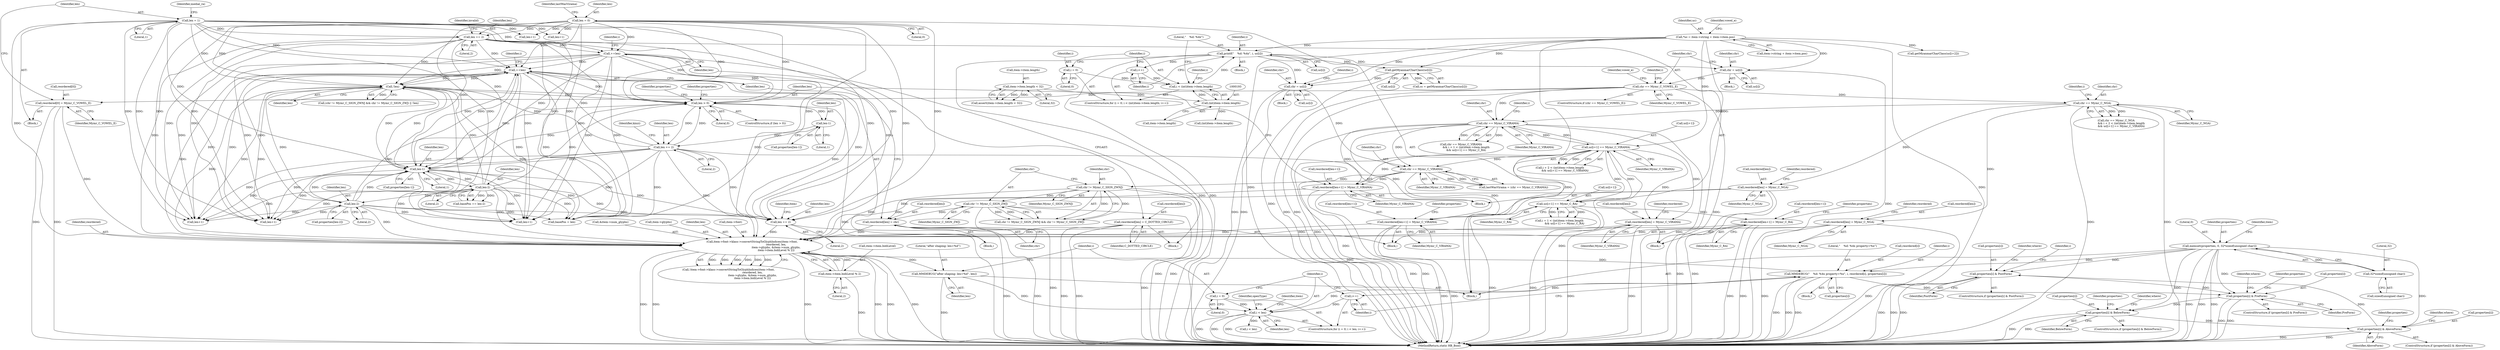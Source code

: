 digraph "0_Chrome_2953a669ec0a32a25c6250d34bf895ec0eb63d27@array" {
"1000755" [label="(Call,properties[i] & PostForm)"];
"1000744" [label="(Call,properties[i] & AboveForm)"];
"1000733" [label="(Call,properties[i] & BelowForm)"];
"1000169" [label="(Call,memset(properties, 0, 32*sizeof(unsigned char)))"];
"1000172" [label="(Call,32*sizeof(unsigned char))"];
"1000722" [label="(Call,properties[i] & PreForm)"];
"1000682" [label="(Call,MMDEBUG(\"    %d: %4x property=%x\", i, reordered[i], properties[i]))"];
"1000640" [label="(Call,i < len)"];
"1000637" [label="(Call,i = 0)"];
"1000643" [label="(Call,i++)"];
"1000633" [label="(Call,MMDEBUG(\"after shaping: len=%d\", len))"];
"1000611" [label="(Call,item->font->klass->convertStringToGlyphIndices(item->font,\n                                                        reordered, len,\n                                                        item->glyphs, &item->num_glyphs,\n                                                        item->item.bidiLevel % 2))"];
"1000582" [label="(Call,reordered[len] = Mymr_C_NGA)"];
"1000245" [label="(Call,chr == Mymr_C_NGA)"];
"1000231" [label="(Call,chr == Mymr_C_VOWEL_E)"];
"1000225" [label="(Call,chr = uc[i])"];
"1000121" [label="(Call,*uc = item->string + item->item.pos)"];
"1000202" [label="(Call,printf(\"    %d: %4x\", i, uc[i]))"];
"1000190" [label="(Call,i < (int)item->item.length)"];
"1000187" [label="(Call,i = 0)"];
"1000199" [label="(Call,i++)"];
"1000192" [label="(Call,(int)item->item.length)"];
"1000177" [label="(Call,item->item.length < 32)"];
"1000448" [label="(Call,reordered[len] = Mymr_C_NGA)"];
"1000357" [label="(Call,reordered[len+1] = Mymr_C_RA)"];
"1000309" [label="(Call,uc[i+1] == Mymr_C_RA)"];
"1000260" [label="(Call,uc[i+1] == Mymr_C_VIRAMA)"];
"1000294" [label="(Call,chr == Mymr_C_VIRAMA)"];
"1000339" [label="(Call,reordered[0] = Mymr_C_VOWEL_E)"];
"1000453" [label="(Call,reordered[len+1] = Mymr_C_VIRAMA)"];
"1000548" [label="(Call,chr == Mymr_C_VIRAMA)"];
"1000406" [label="(Call,chr = uc[i])"];
"1000431" [label="(Call,getMyanmarCharClass(uc[i]))"];
"1000570" [label="(Call,reordered[len] = chr)"];
"1000561" [label="(Call,chr != Mymr_C_SIGN_ZWNJ)"];
"1000564" [label="(Call,chr != Mymr_C_SIGN_ZWJ)"];
"1000382" [label="(Call,reordered[len] = C_DOTTED_CIRCLE)"];
"1000587" [label="(Call,reordered[len+1] = Mymr_C_VIRAMA)"];
"1000352" [label="(Call,reordered[len] = Mymr_C_VIRAMA)"];
"1000606" [label="(Call,len += 2)"];
"1000376" [label="(Call,len += 2)"];
"1000154" [label="(Call,len = 0)"];
"1000344" [label="(Call,len = 1)"];
"1000567" [label="(Call,!len)"];
"1000387" [label="(Call,++len)"];
"1000476" [label="(Call,len += 2)"];
"1000467" [label="(Call,len-1)"];
"1000461" [label="(Call,len > 0)"];
"1000542" [label="(Call,len-2)"];
"1000520" [label="(Call,len-1)"];
"1000575" [label="(Call,++len)"];
"1000536" [label="(Call,len-2)"];
"1000624" [label="(Call,item->item.bidiLevel % 2)"];
"1000755" [label="(Call,properties[i] & PostForm)"];
"1000726" [label="(Identifier,PreForm)"];
"1000611" [label="(Call,item->font->klass->convertStringToGlyphIndices(item->font,\n                                                        reordered, len,\n                                                        item->glyphs, &item->num_glyphs,\n                                                        item->item.bidiLevel % 2))"];
"1000538" [label="(Literal,2)"];
"1000473" [label="(Identifier,properties)"];
"1000549" [label="(Identifier,chr)"];
"1000188" [label="(Identifier,i)"];
"1000461" [label="(Call,len > 0)"];
"1000192" [label="(Call,(int)item->item.length)"];
"1000574" [label="(Identifier,chr)"];
"1000544" [label="(Literal,2)"];
"1000183" [label="(Literal,32)"];
"1000266" [label="(Identifier,Mymr_C_VIRAMA)"];
"1000381" [label="(Block,)"];
"1000205" [label="(Call,uc[i])"];
"1000454" [label="(Call,reordered[len+1])"];
"1000199" [label="(Call,i++)"];
"1000634" [label="(Literal,\"after shaping: len=%d\")"];
"1000194" [label="(Call,item->item.length)"];
"1000186" [label="(ControlStructure,for (i = 0; i < (int)item->item.length; i++))"];
"1000310" [label="(Call,uc[i+1])"];
"1000561" [label="(Call,chr != Mymr_C_SIGN_ZWNJ)"];
"1000613" [label="(Identifier,item)"];
"1000759" [label="(Identifier,PostForm)"];
"1000564" [label="(Call,chr != Mymr_C_SIGN_ZWJ)"];
"1000231" [label="(Call,chr == Mymr_C_VOWEL_E)"];
"1000520" [label="(Call,len-1)"];
"1000537" [label="(Identifier,len)"];
"1000737" [label="(Identifier,BelowForm)"];
"1000300" [label="(Identifier,i)"];
"1000432" [label="(Call,uc[i])"];
"1000793" [label="(MethodReturn,static HB_Bool)"];
"1000202" [label="(Call,printf(\"    %d: %4x\", i, uc[i]))"];
"1000624" [label="(Call,item->item.bidiLevel % 2)"];
"1000134" [label="(Identifier,vowel_e)"];
"1000587" [label="(Call,reordered[len+1] = Mymr_C_VIRAMA)"];
"1000684" [label="(Identifier,i)"];
"1000309" [label="(Call,uc[i+1] == Mymr_C_RA)"];
"1000363" [label="(Identifier,Mymr_C_RA)"];
"1000227" [label="(Call,uc[i])"];
"1000569" [label="(Block,)"];
"1000746" [label="(Identifier,properties)"];
"1000172" [label="(Call,32*sizeof(unsigned char))"];
"1000271" [label="(Call,getMyanmarCharClass(uc[i+2]))"];
"1000560" [label="(Call,chr != Mymr_C_SIGN_ZWNJ && chr != Mymr_C_SIGN_ZWJ)"];
"1000407" [label="(Identifier,chr)"];
"1000722" [label="(Call,properties[i] & PreForm)"];
"1000230" [label="(ControlStructure,if (chr == Mymr_C_VOWEL_E))"];
"1000606" [label="(Call,len += 2)"];
"1000692" [label="(Identifier,openType)"];
"1000406" [label="(Call,chr = uc[i])"];
"1000431" [label="(Call,getMyanmarCharClass(uc[i]))"];
"1000232" [label="(Identifier,chr)"];
"1000565" [label="(Identifier,chr)"];
"1000352" [label="(Call,reordered[len] = Mymr_C_VIRAMA)"];
"1000391" [label="(Identifier,i)"];
"1000521" [label="(Identifier,len)"];
"1000568" [label="(Identifier,len)"];
"1000356" [label="(Identifier,Mymr_C_VIRAMA)"];
"1000559" [label="(Call,(chr != Mymr_C_SIGN_ZWNJ && chr != Mymr_C_SIGN_ZWJ) || !len)"];
"1000293" [label="(Call,chr == Mymr_C_VIRAMA\n            && i + 1 < (int)item->item.length\n            && uc[i+1] == Mymr_C_RA)"];
"1000743" [label="(ControlStructure,if (properties[i] & AboveForm))"];
"1000762" [label="(Identifier,where)"];
"1000576" [label="(Identifier,len)"];
"1000563" [label="(Identifier,Mymr_C_SIGN_ZWNJ)"];
"1000372" [label="(Call,len+1)"];
"1000642" [label="(Identifier,len)"];
"1000448" [label="(Call,reordered[len] = Mymr_C_NGA)"];
"1000582" [label="(Call,reordered[len] = Mymr_C_NGA)"];
"1000180" [label="(Identifier,item)"];
"1000534" [label="(Call,basePos == len-2)"];
"1000377" [label="(Identifier,len)"];
"1000590" [label="(Call,len+1)"];
"1000121" [label="(Call,*uc = item->string + item->item.pos)"];
"1000388" [label="(Identifier,len)"];
"1000729" [label="(Identifier,where)"];
"1000637" [label="(Call,i = 0)"];
"1000404" [label="(Block,)"];
"1000459" [label="(Identifier,Mymr_C_VIRAMA)"];
"1000740" [label="(Identifier,where)"];
"1000644" [label="(Identifier,i)"];
"1000200" [label="(Identifier,i)"];
"1000359" [label="(Identifier,reordered)"];
"1000382" [label="(Call,reordered[len] = C_DOTTED_CIRCLE)"];
"1000566" [label="(Identifier,Mymr_C_SIGN_ZWJ)"];
"1000744" [label="(Call,properties[i] & AboveForm)"];
"1000755" [label="(Call,properties[i] & PostForm)"];
"1000113" [label="(Block,)"];
"1000246" [label="(Identifier,chr)"];
"1000343" [label="(Identifier,Mymr_C_VOWEL_E)"];
"1000380" [label="(Identifier,invalid)"];
"1000387" [label="(Call,++len)"];
"1000223" [label="(Block,)"];
"1000465" [label="(Call,properties[len-1])"];
"1000620" [label="(Call,&item->num_glyphs)"];
"1000555" [label="(Call,basePos = len)"];
"1000162" [label="(Identifier,lastWasVirama)"];
"1000754" [label="(ControlStructure,if (properties[i] & PostForm))"];
"1000204" [label="(Identifier,i)"];
"1000429" [label="(Call,cc = getMyanmarCharClass(uc[i]))"];
"1000683" [label="(Literal,\"    %d: %4x property=%x\")"];
"1000294" [label="(Call,chr == Mymr_C_VIRAMA)"];
"1000748" [label="(Identifier,AboveForm)"];
"1000570" [label="(Call,reordered[len] = chr)"];
"1000171" [label="(Literal,0)"];
"1000608" [label="(Literal,2)"];
"1000366" [label="(Identifier,properties)"];
"1000734" [label="(Call,properties[i])"];
"1000562" [label="(Identifier,chr)"];
"1000455" [label="(Identifier,reordered)"];
"1000645" [label="(Block,)"];
"1000453" [label="(Call,reordered[len+1] = Mymr_C_VIRAMA)"];
"1000548" [label="(Call,chr == Mymr_C_VIRAMA)"];
"1000177" [label="(Call,item->item.length < 32)"];
"1000543" [label="(Identifier,len)"];
"1000721" [label="(ControlStructure,if (properties[i] & PreForm))"];
"1000242" [label="(Identifier,i)"];
"1000463" [label="(Literal,0)"];
"1000244" [label="(Call,chr == Mymr_C_NGA\n            && i + 2 < (int)item->item.length\n            && uc[i+1] == Mymr_C_VIRAMA)"];
"1000233" [label="(Identifier,Mymr_C_VOWEL_E)"];
"1000546" [label="(Call,lastWasVirama = (chr == Mymr_C_VIRAMA))"];
"1000583" [label="(Call,reordered[len])"];
"1000349" [label="(Identifier,medial_ra)"];
"1000452" [label="(Identifier,Mymr_C_NGA)"];
"1000571" [label="(Call,reordered[len])"];
"1000190" [label="(Call,i < (int)item->item.length)"];
"1000170" [label="(Identifier,properties)"];
"1000248" [label="(Call,i + 2 < (int)item->item.length\n            && uc[i+1] == Mymr_C_VIRAMA)"];
"1000468" [label="(Identifier,len)"];
"1000550" [label="(Identifier,Mymr_C_VIRAMA)"];
"1000636" [label="(ControlStructure,for (i = 0; i < len; i++))"];
"1000466" [label="(Identifier,properties)"];
"1000174" [label="(Call,sizeof(unsigned char))"];
"1000650" [label="(Identifier,item)"];
"1000639" [label="(Literal,0)"];
"1000588" [label="(Call,reordered[len+1])"];
"1000617" [label="(Call,item->glyphs)"];
"1000353" [label="(Call,reordered[len])"];
"1000449" [label="(Call,reordered[len])"];
"1000540" [label="(Call,properties[len-2])"];
"1000178" [label="(Call,item->item.length)"];
"1000616" [label="(Identifier,len)"];
"1000346" [label="(Literal,1)"];
"1000641" [label="(Identifier,i)"];
"1000261" [label="(Call,uc[i+1])"];
"1000340" [label="(Call,reordered[0])"];
"1000295" [label="(Identifier,chr)"];
"1000633" [label="(Call,MMDEBUG(\"after shaping: len=%d\", len))"];
"1000169" [label="(Call,memset(properties, 0, 32*sizeof(unsigned char)))"];
"1000757" [label="(Identifier,properties)"];
"1000251" [label="(Identifier,i)"];
"1000226" [label="(Identifier,chr)"];
"1000478" [label="(Literal,2)"];
"1000360" [label="(Call,len+1)"];
"1000447" [label="(Block,)"];
"1000643" [label="(Call,i++)"];
"1000581" [label="(Block,)"];
"1000176" [label="(Call,assert(item->item.length < 32))"];
"1000408" [label="(Call,uc[i])"];
"1000522" [label="(Literal,1)"];
"1000635" [label="(Identifier,len)"];
"1000586" [label="(Identifier,Mymr_C_NGA)"];
"1000596" [label="(Identifier,properties)"];
"1000203" [label="(Literal,\"    %d: %4x\")"];
"1000236" [label="(Identifier,vowel_e)"];
"1000210" [label="(Identifier,i)"];
"1000469" [label="(Literal,1)"];
"1000460" [label="(ControlStructure,if (len > 0))"];
"1000607" [label="(Identifier,len)"];
"1000602" [label="(Call,len+1)"];
"1000612" [label="(Call,item->font)"];
"1000122" [label="(Identifier,uc)"];
"1000703" [label="(Identifier,i)"];
"1000201" [label="(Block,)"];
"1000296" [label="(Identifier,Mymr_C_VIRAMA)"];
"1000357" [label="(Call,reordered[len+1] = Mymr_C_RA)"];
"1000630" [label="(Literal,2)"];
"1000245" [label="(Call,chr == Mymr_C_NGA)"];
"1000518" [label="(Call,properties[len-1])"];
"1000383" [label="(Call,reordered[len])"];
"1000733" [label="(Call,properties[i] & BelowForm)"];
"1000123" [label="(Call,item->string + item->item.pos)"];
"1000358" [label="(Call,reordered[len+1])"];
"1000467" [label="(Call,len-1)"];
"1000414" [label="(Identifier,i)"];
"1000260" [label="(Call,uc[i+1] == Mymr_C_VIRAMA)"];
"1000638" [label="(Identifier,i)"];
"1000155" [label="(Identifier,len)"];
"1000682" [label="(Call,MMDEBUG(\"    %d: %4x property=%x\", i, reordered[i], properties[i]))"];
"1000688" [label="(Call,properties[i])"];
"1000575" [label="(Call,++len)"];
"1000187" [label="(Call,i = 0)"];
"1000378" [label="(Literal,2)"];
"1000640" [label="(Call,i < len)"];
"1000345" [label="(Identifier,len)"];
"1000589" [label="(Identifier,reordered)"];
"1000214" [label="(Call,(int)item->item.length)"];
"1000344" [label="(Call,len = 1)"];
"1000480" [label="(Identifier,kinzi)"];
"1000403" [label="(Identifier,i)"];
"1000685" [label="(Call,reordered[i])"];
"1000315" [label="(Identifier,Mymr_C_RA)"];
"1000456" [label="(Call,len+1)"];
"1000732" [label="(ControlStructure,if (properties[i] & BelowForm))"];
"1000536" [label="(Call,len-2)"];
"1000477" [label="(Identifier,len)"];
"1000462" [label="(Identifier,len)"];
"1000189" [label="(Literal,0)"];
"1000225" [label="(Call,chr = uc[i])"];
"1000625" [label="(Call,item->item.bidiLevel)"];
"1000615" [label="(Identifier,reordered)"];
"1000751" [label="(Identifier,where)"];
"1000351" [label="(Block,)"];
"1000247" [label="(Identifier,Mymr_C_NGA)"];
"1000756" [label="(Call,properties[i])"];
"1000173" [label="(Literal,32)"];
"1000735" [label="(Identifier,properties)"];
"1000386" [label="(Identifier,C_DOTTED_CIRCLE)"];
"1000723" [label="(Call,properties[i])"];
"1000699" [label="(Call,i < len)"];
"1000610" [label="(Call,!item->font->klass->convertStringToGlyphIndices(item->font,\n                                                        reordered, len,\n                                                        item->glyphs, &item->num_glyphs,\n                                                        item->item.bidiLevel % 2))"];
"1000476" [label="(Call,len += 2)"];
"1000593" [label="(Identifier,Mymr_C_VIRAMA)"];
"1000156" [label="(Literal,0)"];
"1000191" [label="(Identifier,i)"];
"1000297" [label="(Call,i + 1 < (int)item->item.length\n            && uc[i+1] == Mymr_C_RA)"];
"1000339" [label="(Call,reordered[0] = Mymr_C_VOWEL_E)"];
"1000338" [label="(Block,)"];
"1000542" [label="(Call,len-2)"];
"1000745" [label="(Call,properties[i])"];
"1000154" [label="(Call,len = 0)"];
"1000376" [label="(Call,len += 2)"];
"1000567" [label="(Call,!len)"];
"1000755" -> "1000754"  [label="AST: "];
"1000755" -> "1000759"  [label="CFG: "];
"1000756" -> "1000755"  [label="AST: "];
"1000759" -> "1000755"  [label="AST: "];
"1000762" -> "1000755"  [label="CFG: "];
"1000703" -> "1000755"  [label="CFG: "];
"1000755" -> "1000793"  [label="DDG: "];
"1000755" -> "1000793"  [label="DDG: "];
"1000755" -> "1000793"  [label="DDG: "];
"1000755" -> "1000722"  [label="DDG: "];
"1000744" -> "1000755"  [label="DDG: "];
"1000169" -> "1000755"  [label="DDG: "];
"1000744" -> "1000743"  [label="AST: "];
"1000744" -> "1000748"  [label="CFG: "];
"1000745" -> "1000744"  [label="AST: "];
"1000748" -> "1000744"  [label="AST: "];
"1000751" -> "1000744"  [label="CFG: "];
"1000757" -> "1000744"  [label="CFG: "];
"1000744" -> "1000793"  [label="DDG: "];
"1000744" -> "1000793"  [label="DDG: "];
"1000733" -> "1000744"  [label="DDG: "];
"1000169" -> "1000744"  [label="DDG: "];
"1000733" -> "1000732"  [label="AST: "];
"1000733" -> "1000737"  [label="CFG: "];
"1000734" -> "1000733"  [label="AST: "];
"1000737" -> "1000733"  [label="AST: "];
"1000740" -> "1000733"  [label="CFG: "];
"1000746" -> "1000733"  [label="CFG: "];
"1000733" -> "1000793"  [label="DDG: "];
"1000733" -> "1000793"  [label="DDG: "];
"1000169" -> "1000733"  [label="DDG: "];
"1000722" -> "1000733"  [label="DDG: "];
"1000169" -> "1000113"  [label="AST: "];
"1000169" -> "1000172"  [label="CFG: "];
"1000170" -> "1000169"  [label="AST: "];
"1000171" -> "1000169"  [label="AST: "];
"1000172" -> "1000169"  [label="AST: "];
"1000180" -> "1000169"  [label="CFG: "];
"1000169" -> "1000793"  [label="DDG: "];
"1000169" -> "1000793"  [label="DDG: "];
"1000169" -> "1000793"  [label="DDG: "];
"1000172" -> "1000169"  [label="DDG: "];
"1000169" -> "1000682"  [label="DDG: "];
"1000169" -> "1000722"  [label="DDG: "];
"1000172" -> "1000174"  [label="CFG: "];
"1000173" -> "1000172"  [label="AST: "];
"1000174" -> "1000172"  [label="AST: "];
"1000722" -> "1000721"  [label="AST: "];
"1000722" -> "1000726"  [label="CFG: "];
"1000723" -> "1000722"  [label="AST: "];
"1000726" -> "1000722"  [label="AST: "];
"1000729" -> "1000722"  [label="CFG: "];
"1000735" -> "1000722"  [label="CFG: "];
"1000722" -> "1000793"  [label="DDG: "];
"1000722" -> "1000793"  [label="DDG: "];
"1000682" -> "1000722"  [label="DDG: "];
"1000682" -> "1000645"  [label="AST: "];
"1000682" -> "1000688"  [label="CFG: "];
"1000683" -> "1000682"  [label="AST: "];
"1000684" -> "1000682"  [label="AST: "];
"1000685" -> "1000682"  [label="AST: "];
"1000688" -> "1000682"  [label="AST: "];
"1000644" -> "1000682"  [label="CFG: "];
"1000682" -> "1000793"  [label="DDG: "];
"1000682" -> "1000793"  [label="DDG: "];
"1000682" -> "1000793"  [label="DDG: "];
"1000682" -> "1000643"  [label="DDG: "];
"1000640" -> "1000682"  [label="DDG: "];
"1000611" -> "1000682"  [label="DDG: "];
"1000640" -> "1000636"  [label="AST: "];
"1000640" -> "1000642"  [label="CFG: "];
"1000641" -> "1000640"  [label="AST: "];
"1000642" -> "1000640"  [label="AST: "];
"1000650" -> "1000640"  [label="CFG: "];
"1000692" -> "1000640"  [label="CFG: "];
"1000640" -> "1000793"  [label="DDG: "];
"1000640" -> "1000793"  [label="DDG: "];
"1000640" -> "1000793"  [label="DDG: "];
"1000637" -> "1000640"  [label="DDG: "];
"1000643" -> "1000640"  [label="DDG: "];
"1000633" -> "1000640"  [label="DDG: "];
"1000640" -> "1000699"  [label="DDG: "];
"1000637" -> "1000636"  [label="AST: "];
"1000637" -> "1000639"  [label="CFG: "];
"1000638" -> "1000637"  [label="AST: "];
"1000639" -> "1000637"  [label="AST: "];
"1000641" -> "1000637"  [label="CFG: "];
"1000643" -> "1000636"  [label="AST: "];
"1000643" -> "1000644"  [label="CFG: "];
"1000644" -> "1000643"  [label="AST: "];
"1000641" -> "1000643"  [label="CFG: "];
"1000633" -> "1000113"  [label="AST: "];
"1000633" -> "1000635"  [label="CFG: "];
"1000634" -> "1000633"  [label="AST: "];
"1000635" -> "1000633"  [label="AST: "];
"1000638" -> "1000633"  [label="CFG: "];
"1000633" -> "1000793"  [label="DDG: "];
"1000611" -> "1000633"  [label="DDG: "];
"1000611" -> "1000610"  [label="AST: "];
"1000611" -> "1000624"  [label="CFG: "];
"1000612" -> "1000611"  [label="AST: "];
"1000615" -> "1000611"  [label="AST: "];
"1000616" -> "1000611"  [label="AST: "];
"1000617" -> "1000611"  [label="AST: "];
"1000620" -> "1000611"  [label="AST: "];
"1000624" -> "1000611"  [label="AST: "];
"1000610" -> "1000611"  [label="CFG: "];
"1000611" -> "1000793"  [label="DDG: "];
"1000611" -> "1000793"  [label="DDG: "];
"1000611" -> "1000793"  [label="DDG: "];
"1000611" -> "1000793"  [label="DDG: "];
"1000611" -> "1000793"  [label="DDG: "];
"1000611" -> "1000793"  [label="DDG: "];
"1000611" -> "1000610"  [label="DDG: "];
"1000611" -> "1000610"  [label="DDG: "];
"1000611" -> "1000610"  [label="DDG: "];
"1000611" -> "1000610"  [label="DDG: "];
"1000611" -> "1000610"  [label="DDG: "];
"1000611" -> "1000610"  [label="DDG: "];
"1000582" -> "1000611"  [label="DDG: "];
"1000448" -> "1000611"  [label="DDG: "];
"1000357" -> "1000611"  [label="DDG: "];
"1000339" -> "1000611"  [label="DDG: "];
"1000453" -> "1000611"  [label="DDG: "];
"1000570" -> "1000611"  [label="DDG: "];
"1000382" -> "1000611"  [label="DDG: "];
"1000587" -> "1000611"  [label="DDG: "];
"1000352" -> "1000611"  [label="DDG: "];
"1000606" -> "1000611"  [label="DDG: "];
"1000376" -> "1000611"  [label="DDG: "];
"1000567" -> "1000611"  [label="DDG: "];
"1000154" -> "1000611"  [label="DDG: "];
"1000387" -> "1000611"  [label="DDG: "];
"1000476" -> "1000611"  [label="DDG: "];
"1000542" -> "1000611"  [label="DDG: "];
"1000520" -> "1000611"  [label="DDG: "];
"1000575" -> "1000611"  [label="DDG: "];
"1000344" -> "1000611"  [label="DDG: "];
"1000536" -> "1000611"  [label="DDG: "];
"1000624" -> "1000611"  [label="DDG: "];
"1000624" -> "1000611"  [label="DDG: "];
"1000582" -> "1000581"  [label="AST: "];
"1000582" -> "1000586"  [label="CFG: "];
"1000583" -> "1000582"  [label="AST: "];
"1000586" -> "1000582"  [label="AST: "];
"1000589" -> "1000582"  [label="CFG: "];
"1000582" -> "1000793"  [label="DDG: "];
"1000582" -> "1000793"  [label="DDG: "];
"1000245" -> "1000582"  [label="DDG: "];
"1000245" -> "1000244"  [label="AST: "];
"1000245" -> "1000247"  [label="CFG: "];
"1000246" -> "1000245"  [label="AST: "];
"1000247" -> "1000245"  [label="AST: "];
"1000251" -> "1000245"  [label="CFG: "];
"1000244" -> "1000245"  [label="CFG: "];
"1000245" -> "1000793"  [label="DDG: "];
"1000245" -> "1000793"  [label="DDG: "];
"1000245" -> "1000244"  [label="DDG: "];
"1000245" -> "1000244"  [label="DDG: "];
"1000231" -> "1000245"  [label="DDG: "];
"1000245" -> "1000294"  [label="DDG: "];
"1000245" -> "1000448"  [label="DDG: "];
"1000231" -> "1000230"  [label="AST: "];
"1000231" -> "1000233"  [label="CFG: "];
"1000232" -> "1000231"  [label="AST: "];
"1000233" -> "1000231"  [label="AST: "];
"1000236" -> "1000231"  [label="CFG: "];
"1000242" -> "1000231"  [label="CFG: "];
"1000231" -> "1000793"  [label="DDG: "];
"1000231" -> "1000793"  [label="DDG: "];
"1000231" -> "1000793"  [label="DDG: "];
"1000225" -> "1000231"  [label="DDG: "];
"1000231" -> "1000294"  [label="DDG: "];
"1000231" -> "1000339"  [label="DDG: "];
"1000225" -> "1000223"  [label="AST: "];
"1000225" -> "1000227"  [label="CFG: "];
"1000226" -> "1000225"  [label="AST: "];
"1000227" -> "1000225"  [label="AST: "];
"1000232" -> "1000225"  [label="CFG: "];
"1000225" -> "1000793"  [label="DDG: "];
"1000121" -> "1000225"  [label="DDG: "];
"1000202" -> "1000225"  [label="DDG: "];
"1000121" -> "1000113"  [label="AST: "];
"1000121" -> "1000123"  [label="CFG: "];
"1000122" -> "1000121"  [label="AST: "];
"1000123" -> "1000121"  [label="AST: "];
"1000134" -> "1000121"  [label="CFG: "];
"1000121" -> "1000793"  [label="DDG: "];
"1000121" -> "1000793"  [label="DDG: "];
"1000121" -> "1000202"  [label="DDG: "];
"1000121" -> "1000260"  [label="DDG: "];
"1000121" -> "1000271"  [label="DDG: "];
"1000121" -> "1000309"  [label="DDG: "];
"1000121" -> "1000406"  [label="DDG: "];
"1000121" -> "1000431"  [label="DDG: "];
"1000202" -> "1000201"  [label="AST: "];
"1000202" -> "1000205"  [label="CFG: "];
"1000203" -> "1000202"  [label="AST: "];
"1000204" -> "1000202"  [label="AST: "];
"1000205" -> "1000202"  [label="AST: "];
"1000200" -> "1000202"  [label="CFG: "];
"1000202" -> "1000793"  [label="DDG: "];
"1000202" -> "1000793"  [label="DDG: "];
"1000202" -> "1000199"  [label="DDG: "];
"1000190" -> "1000202"  [label="DDG: "];
"1000202" -> "1000406"  [label="DDG: "];
"1000202" -> "1000431"  [label="DDG: "];
"1000190" -> "1000186"  [label="AST: "];
"1000190" -> "1000192"  [label="CFG: "];
"1000191" -> "1000190"  [label="AST: "];
"1000192" -> "1000190"  [label="AST: "];
"1000203" -> "1000190"  [label="CFG: "];
"1000210" -> "1000190"  [label="CFG: "];
"1000187" -> "1000190"  [label="DDG: "];
"1000199" -> "1000190"  [label="DDG: "];
"1000192" -> "1000190"  [label="DDG: "];
"1000187" -> "1000186"  [label="AST: "];
"1000187" -> "1000189"  [label="CFG: "];
"1000188" -> "1000187"  [label="AST: "];
"1000189" -> "1000187"  [label="AST: "];
"1000191" -> "1000187"  [label="CFG: "];
"1000199" -> "1000186"  [label="AST: "];
"1000199" -> "1000200"  [label="CFG: "];
"1000200" -> "1000199"  [label="AST: "];
"1000191" -> "1000199"  [label="CFG: "];
"1000192" -> "1000194"  [label="CFG: "];
"1000193" -> "1000192"  [label="AST: "];
"1000194" -> "1000192"  [label="AST: "];
"1000177" -> "1000192"  [label="DDG: "];
"1000192" -> "1000214"  [label="DDG: "];
"1000177" -> "1000176"  [label="AST: "];
"1000177" -> "1000183"  [label="CFG: "];
"1000178" -> "1000177"  [label="AST: "];
"1000183" -> "1000177"  [label="AST: "];
"1000176" -> "1000177"  [label="CFG: "];
"1000177" -> "1000176"  [label="DDG: "];
"1000177" -> "1000176"  [label="DDG: "];
"1000448" -> "1000447"  [label="AST: "];
"1000448" -> "1000452"  [label="CFG: "];
"1000449" -> "1000448"  [label="AST: "];
"1000452" -> "1000448"  [label="AST: "];
"1000455" -> "1000448"  [label="CFG: "];
"1000448" -> "1000793"  [label="DDG: "];
"1000448" -> "1000793"  [label="DDG: "];
"1000357" -> "1000351"  [label="AST: "];
"1000357" -> "1000363"  [label="CFG: "];
"1000358" -> "1000357"  [label="AST: "];
"1000363" -> "1000357"  [label="AST: "];
"1000366" -> "1000357"  [label="CFG: "];
"1000357" -> "1000793"  [label="DDG: "];
"1000357" -> "1000793"  [label="DDG: "];
"1000309" -> "1000357"  [label="DDG: "];
"1000309" -> "1000297"  [label="AST: "];
"1000309" -> "1000315"  [label="CFG: "];
"1000310" -> "1000309"  [label="AST: "];
"1000315" -> "1000309"  [label="AST: "];
"1000297" -> "1000309"  [label="CFG: "];
"1000309" -> "1000793"  [label="DDG: "];
"1000309" -> "1000793"  [label="DDG: "];
"1000309" -> "1000260"  [label="DDG: "];
"1000309" -> "1000297"  [label="DDG: "];
"1000309" -> "1000297"  [label="DDG: "];
"1000260" -> "1000309"  [label="DDG: "];
"1000260" -> "1000248"  [label="AST: "];
"1000260" -> "1000266"  [label="CFG: "];
"1000261" -> "1000260"  [label="AST: "];
"1000266" -> "1000260"  [label="AST: "];
"1000248" -> "1000260"  [label="CFG: "];
"1000260" -> "1000793"  [label="DDG: "];
"1000260" -> "1000793"  [label="DDG: "];
"1000260" -> "1000248"  [label="DDG: "];
"1000260" -> "1000248"  [label="DDG: "];
"1000294" -> "1000260"  [label="DDG: "];
"1000260" -> "1000294"  [label="DDG: "];
"1000260" -> "1000352"  [label="DDG: "];
"1000260" -> "1000453"  [label="DDG: "];
"1000260" -> "1000548"  [label="DDG: "];
"1000260" -> "1000587"  [label="DDG: "];
"1000294" -> "1000293"  [label="AST: "];
"1000294" -> "1000296"  [label="CFG: "];
"1000295" -> "1000294"  [label="AST: "];
"1000296" -> "1000294"  [label="AST: "];
"1000300" -> "1000294"  [label="CFG: "];
"1000293" -> "1000294"  [label="CFG: "];
"1000294" -> "1000793"  [label="DDG: "];
"1000294" -> "1000793"  [label="DDG: "];
"1000294" -> "1000293"  [label="DDG: "];
"1000294" -> "1000293"  [label="DDG: "];
"1000294" -> "1000352"  [label="DDG: "];
"1000294" -> "1000453"  [label="DDG: "];
"1000294" -> "1000548"  [label="DDG: "];
"1000294" -> "1000587"  [label="DDG: "];
"1000339" -> "1000338"  [label="AST: "];
"1000339" -> "1000343"  [label="CFG: "];
"1000340" -> "1000339"  [label="AST: "];
"1000343" -> "1000339"  [label="AST: "];
"1000345" -> "1000339"  [label="CFG: "];
"1000339" -> "1000793"  [label="DDG: "];
"1000339" -> "1000793"  [label="DDG: "];
"1000453" -> "1000447"  [label="AST: "];
"1000453" -> "1000459"  [label="CFG: "];
"1000454" -> "1000453"  [label="AST: "];
"1000459" -> "1000453"  [label="AST: "];
"1000462" -> "1000453"  [label="CFG: "];
"1000453" -> "1000793"  [label="DDG: "];
"1000453" -> "1000793"  [label="DDG: "];
"1000548" -> "1000453"  [label="DDG: "];
"1000548" -> "1000546"  [label="AST: "];
"1000548" -> "1000550"  [label="CFG: "];
"1000549" -> "1000548"  [label="AST: "];
"1000550" -> "1000548"  [label="AST: "];
"1000546" -> "1000548"  [label="CFG: "];
"1000548" -> "1000793"  [label="DDG: "];
"1000548" -> "1000546"  [label="DDG: "];
"1000548" -> "1000546"  [label="DDG: "];
"1000406" -> "1000548"  [label="DDG: "];
"1000548" -> "1000561"  [label="DDG: "];
"1000548" -> "1000587"  [label="DDG: "];
"1000406" -> "1000404"  [label="AST: "];
"1000406" -> "1000408"  [label="CFG: "];
"1000407" -> "1000406"  [label="AST: "];
"1000408" -> "1000406"  [label="AST: "];
"1000414" -> "1000406"  [label="CFG: "];
"1000406" -> "1000793"  [label="DDG: "];
"1000406" -> "1000793"  [label="DDG: "];
"1000431" -> "1000406"  [label="DDG: "];
"1000431" -> "1000429"  [label="AST: "];
"1000431" -> "1000432"  [label="CFG: "];
"1000432" -> "1000431"  [label="AST: "];
"1000429" -> "1000431"  [label="CFG: "];
"1000431" -> "1000793"  [label="DDG: "];
"1000431" -> "1000429"  [label="DDG: "];
"1000570" -> "1000569"  [label="AST: "];
"1000570" -> "1000574"  [label="CFG: "];
"1000571" -> "1000570"  [label="AST: "];
"1000574" -> "1000570"  [label="AST: "];
"1000576" -> "1000570"  [label="CFG: "];
"1000570" -> "1000793"  [label="DDG: "];
"1000570" -> "1000793"  [label="DDG: "];
"1000561" -> "1000570"  [label="DDG: "];
"1000564" -> "1000570"  [label="DDG: "];
"1000561" -> "1000560"  [label="AST: "];
"1000561" -> "1000563"  [label="CFG: "];
"1000562" -> "1000561"  [label="AST: "];
"1000563" -> "1000561"  [label="AST: "];
"1000565" -> "1000561"  [label="CFG: "];
"1000560" -> "1000561"  [label="CFG: "];
"1000561" -> "1000793"  [label="DDG: "];
"1000561" -> "1000793"  [label="DDG: "];
"1000561" -> "1000560"  [label="DDG: "];
"1000561" -> "1000560"  [label="DDG: "];
"1000561" -> "1000564"  [label="DDG: "];
"1000564" -> "1000560"  [label="AST: "];
"1000564" -> "1000566"  [label="CFG: "];
"1000565" -> "1000564"  [label="AST: "];
"1000566" -> "1000564"  [label="AST: "];
"1000560" -> "1000564"  [label="CFG: "];
"1000564" -> "1000793"  [label="DDG: "];
"1000564" -> "1000793"  [label="DDG: "];
"1000564" -> "1000560"  [label="DDG: "];
"1000564" -> "1000560"  [label="DDG: "];
"1000382" -> "1000381"  [label="AST: "];
"1000382" -> "1000386"  [label="CFG: "];
"1000383" -> "1000382"  [label="AST: "];
"1000386" -> "1000382"  [label="AST: "];
"1000388" -> "1000382"  [label="CFG: "];
"1000382" -> "1000793"  [label="DDG: "];
"1000382" -> "1000793"  [label="DDG: "];
"1000587" -> "1000581"  [label="AST: "];
"1000587" -> "1000593"  [label="CFG: "];
"1000588" -> "1000587"  [label="AST: "];
"1000593" -> "1000587"  [label="AST: "];
"1000596" -> "1000587"  [label="CFG: "];
"1000587" -> "1000793"  [label="DDG: "];
"1000587" -> "1000793"  [label="DDG: "];
"1000352" -> "1000351"  [label="AST: "];
"1000352" -> "1000356"  [label="CFG: "];
"1000353" -> "1000352"  [label="AST: "];
"1000356" -> "1000352"  [label="AST: "];
"1000359" -> "1000352"  [label="CFG: "];
"1000352" -> "1000793"  [label="DDG: "];
"1000352" -> "1000793"  [label="DDG: "];
"1000606" -> "1000581"  [label="AST: "];
"1000606" -> "1000608"  [label="CFG: "];
"1000607" -> "1000606"  [label="AST: "];
"1000608" -> "1000606"  [label="AST: "];
"1000613" -> "1000606"  [label="CFG: "];
"1000376" -> "1000606"  [label="DDG: "];
"1000567" -> "1000606"  [label="DDG: "];
"1000154" -> "1000606"  [label="DDG: "];
"1000387" -> "1000606"  [label="DDG: "];
"1000476" -> "1000606"  [label="DDG: "];
"1000542" -> "1000606"  [label="DDG: "];
"1000520" -> "1000606"  [label="DDG: "];
"1000575" -> "1000606"  [label="DDG: "];
"1000344" -> "1000606"  [label="DDG: "];
"1000536" -> "1000606"  [label="DDG: "];
"1000376" -> "1000351"  [label="AST: "];
"1000376" -> "1000378"  [label="CFG: "];
"1000377" -> "1000376"  [label="AST: "];
"1000378" -> "1000376"  [label="AST: "];
"1000380" -> "1000376"  [label="CFG: "];
"1000154" -> "1000376"  [label="DDG: "];
"1000344" -> "1000376"  [label="DDG: "];
"1000376" -> "1000387"  [label="DDG: "];
"1000376" -> "1000456"  [label="DDG: "];
"1000376" -> "1000461"  [label="DDG: "];
"1000376" -> "1000520"  [label="DDG: "];
"1000376" -> "1000555"  [label="DDG: "];
"1000376" -> "1000567"  [label="DDG: "];
"1000376" -> "1000575"  [label="DDG: "];
"1000376" -> "1000590"  [label="DDG: "];
"1000376" -> "1000602"  [label="DDG: "];
"1000154" -> "1000113"  [label="AST: "];
"1000154" -> "1000156"  [label="CFG: "];
"1000155" -> "1000154"  [label="AST: "];
"1000156" -> "1000154"  [label="AST: "];
"1000162" -> "1000154"  [label="CFG: "];
"1000154" -> "1000360"  [label="DDG: "];
"1000154" -> "1000372"  [label="DDG: "];
"1000154" -> "1000387"  [label="DDG: "];
"1000154" -> "1000456"  [label="DDG: "];
"1000154" -> "1000461"  [label="DDG: "];
"1000154" -> "1000520"  [label="DDG: "];
"1000154" -> "1000555"  [label="DDG: "];
"1000154" -> "1000567"  [label="DDG: "];
"1000154" -> "1000575"  [label="DDG: "];
"1000154" -> "1000590"  [label="DDG: "];
"1000154" -> "1000602"  [label="DDG: "];
"1000344" -> "1000338"  [label="AST: "];
"1000344" -> "1000346"  [label="CFG: "];
"1000345" -> "1000344"  [label="AST: "];
"1000346" -> "1000344"  [label="AST: "];
"1000349" -> "1000344"  [label="CFG: "];
"1000344" -> "1000360"  [label="DDG: "];
"1000344" -> "1000372"  [label="DDG: "];
"1000344" -> "1000387"  [label="DDG: "];
"1000344" -> "1000456"  [label="DDG: "];
"1000344" -> "1000461"  [label="DDG: "];
"1000344" -> "1000520"  [label="DDG: "];
"1000344" -> "1000555"  [label="DDG: "];
"1000344" -> "1000567"  [label="DDG: "];
"1000344" -> "1000575"  [label="DDG: "];
"1000344" -> "1000590"  [label="DDG: "];
"1000344" -> "1000602"  [label="DDG: "];
"1000567" -> "1000559"  [label="AST: "];
"1000567" -> "1000568"  [label="CFG: "];
"1000568" -> "1000567"  [label="AST: "];
"1000559" -> "1000567"  [label="CFG: "];
"1000567" -> "1000456"  [label="DDG: "];
"1000567" -> "1000461"  [label="DDG: "];
"1000567" -> "1000520"  [label="DDG: "];
"1000567" -> "1000555"  [label="DDG: "];
"1000567" -> "1000559"  [label="DDG: "];
"1000387" -> "1000567"  [label="DDG: "];
"1000476" -> "1000567"  [label="DDG: "];
"1000542" -> "1000567"  [label="DDG: "];
"1000520" -> "1000567"  [label="DDG: "];
"1000575" -> "1000567"  [label="DDG: "];
"1000536" -> "1000567"  [label="DDG: "];
"1000567" -> "1000575"  [label="DDG: "];
"1000567" -> "1000590"  [label="DDG: "];
"1000567" -> "1000602"  [label="DDG: "];
"1000387" -> "1000381"  [label="AST: "];
"1000387" -> "1000388"  [label="CFG: "];
"1000388" -> "1000387"  [label="AST: "];
"1000391" -> "1000387"  [label="CFG: "];
"1000387" -> "1000456"  [label="DDG: "];
"1000387" -> "1000461"  [label="DDG: "];
"1000387" -> "1000520"  [label="DDG: "];
"1000387" -> "1000555"  [label="DDG: "];
"1000387" -> "1000575"  [label="DDG: "];
"1000387" -> "1000590"  [label="DDG: "];
"1000387" -> "1000602"  [label="DDG: "];
"1000476" -> "1000447"  [label="AST: "];
"1000476" -> "1000478"  [label="CFG: "];
"1000477" -> "1000476"  [label="AST: "];
"1000478" -> "1000476"  [label="AST: "];
"1000480" -> "1000476"  [label="CFG: "];
"1000476" -> "1000456"  [label="DDG: "];
"1000476" -> "1000461"  [label="DDG: "];
"1000467" -> "1000476"  [label="DDG: "];
"1000461" -> "1000476"  [label="DDG: "];
"1000476" -> "1000520"  [label="DDG: "];
"1000476" -> "1000555"  [label="DDG: "];
"1000476" -> "1000575"  [label="DDG: "];
"1000476" -> "1000590"  [label="DDG: "];
"1000476" -> "1000602"  [label="DDG: "];
"1000467" -> "1000465"  [label="AST: "];
"1000467" -> "1000469"  [label="CFG: "];
"1000468" -> "1000467"  [label="AST: "];
"1000469" -> "1000467"  [label="AST: "];
"1000465" -> "1000467"  [label="CFG: "];
"1000461" -> "1000467"  [label="DDG: "];
"1000461" -> "1000460"  [label="AST: "];
"1000461" -> "1000463"  [label="CFG: "];
"1000462" -> "1000461"  [label="AST: "];
"1000463" -> "1000461"  [label="AST: "];
"1000466" -> "1000461"  [label="CFG: "];
"1000473" -> "1000461"  [label="CFG: "];
"1000461" -> "1000793"  [label="DDG: "];
"1000542" -> "1000461"  [label="DDG: "];
"1000520" -> "1000461"  [label="DDG: "];
"1000575" -> "1000461"  [label="DDG: "];
"1000536" -> "1000461"  [label="DDG: "];
"1000542" -> "1000540"  [label="AST: "];
"1000542" -> "1000544"  [label="CFG: "];
"1000543" -> "1000542"  [label="AST: "];
"1000544" -> "1000542"  [label="AST: "];
"1000540" -> "1000542"  [label="CFG: "];
"1000542" -> "1000456"  [label="DDG: "];
"1000542" -> "1000520"  [label="DDG: "];
"1000520" -> "1000542"  [label="DDG: "];
"1000536" -> "1000542"  [label="DDG: "];
"1000542" -> "1000555"  [label="DDG: "];
"1000542" -> "1000575"  [label="DDG: "];
"1000542" -> "1000590"  [label="DDG: "];
"1000542" -> "1000602"  [label="DDG: "];
"1000520" -> "1000518"  [label="AST: "];
"1000520" -> "1000522"  [label="CFG: "];
"1000521" -> "1000520"  [label="AST: "];
"1000522" -> "1000520"  [label="AST: "];
"1000518" -> "1000520"  [label="CFG: "];
"1000520" -> "1000456"  [label="DDG: "];
"1000575" -> "1000520"  [label="DDG: "];
"1000536" -> "1000520"  [label="DDG: "];
"1000520" -> "1000536"  [label="DDG: "];
"1000520" -> "1000555"  [label="DDG: "];
"1000520" -> "1000575"  [label="DDG: "];
"1000520" -> "1000590"  [label="DDG: "];
"1000520" -> "1000602"  [label="DDG: "];
"1000575" -> "1000569"  [label="AST: "];
"1000575" -> "1000576"  [label="CFG: "];
"1000576" -> "1000575"  [label="AST: "];
"1000403" -> "1000575"  [label="CFG: "];
"1000575" -> "1000456"  [label="DDG: "];
"1000575" -> "1000555"  [label="DDG: "];
"1000536" -> "1000575"  [label="DDG: "];
"1000575" -> "1000590"  [label="DDG: "];
"1000575" -> "1000602"  [label="DDG: "];
"1000536" -> "1000534"  [label="AST: "];
"1000536" -> "1000538"  [label="CFG: "];
"1000537" -> "1000536"  [label="AST: "];
"1000538" -> "1000536"  [label="AST: "];
"1000534" -> "1000536"  [label="CFG: "];
"1000536" -> "1000456"  [label="DDG: "];
"1000536" -> "1000534"  [label="DDG: "];
"1000536" -> "1000534"  [label="DDG: "];
"1000536" -> "1000555"  [label="DDG: "];
"1000536" -> "1000590"  [label="DDG: "];
"1000536" -> "1000602"  [label="DDG: "];
"1000624" -> "1000630"  [label="CFG: "];
"1000625" -> "1000624"  [label="AST: "];
"1000630" -> "1000624"  [label="AST: "];
"1000624" -> "1000793"  [label="DDG: "];
}
